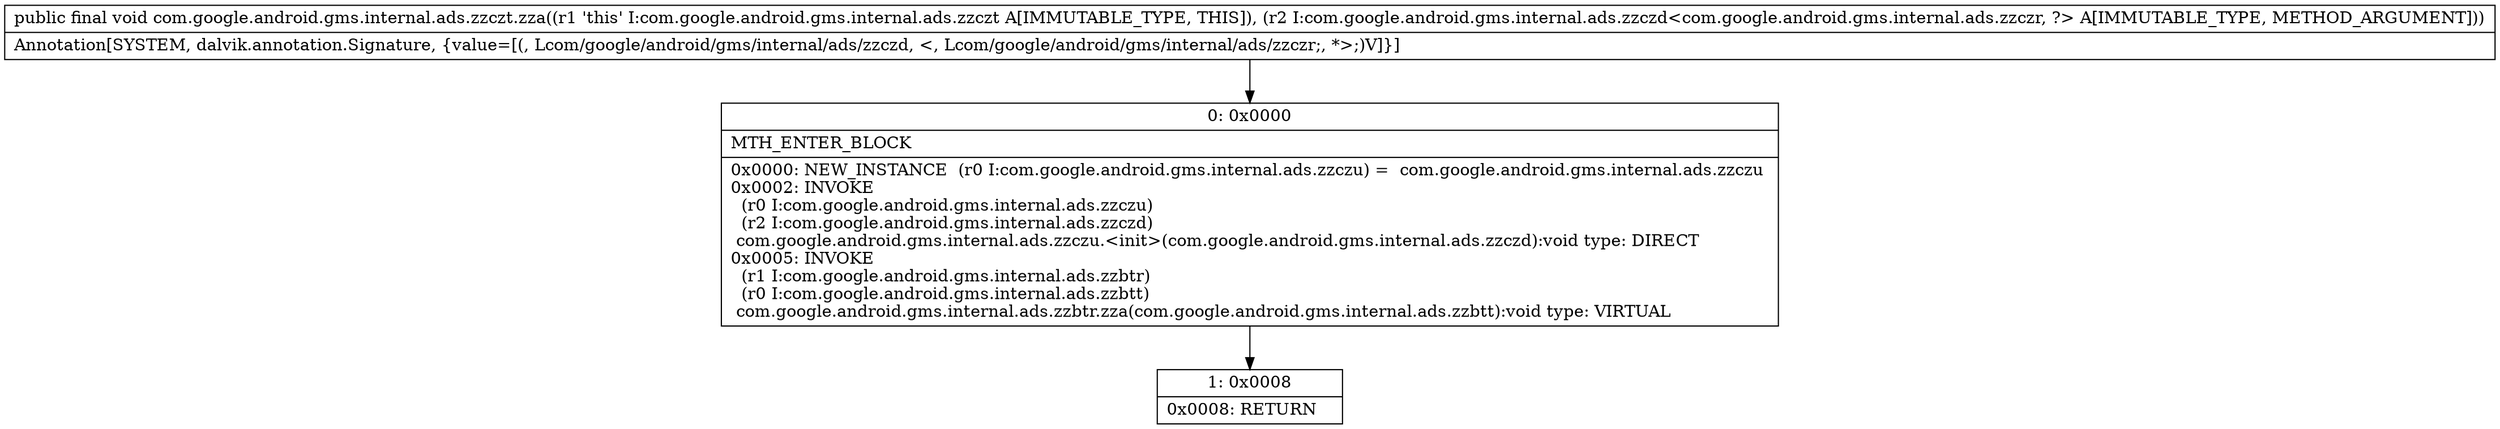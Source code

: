 digraph "CFG forcom.google.android.gms.internal.ads.zzczt.zza(Lcom\/google\/android\/gms\/internal\/ads\/zzczd;)V" {
Node_0 [shape=record,label="{0\:\ 0x0000|MTH_ENTER_BLOCK\l|0x0000: NEW_INSTANCE  (r0 I:com.google.android.gms.internal.ads.zzczu) =  com.google.android.gms.internal.ads.zzczu \l0x0002: INVOKE  \l  (r0 I:com.google.android.gms.internal.ads.zzczu)\l  (r2 I:com.google.android.gms.internal.ads.zzczd)\l com.google.android.gms.internal.ads.zzczu.\<init\>(com.google.android.gms.internal.ads.zzczd):void type: DIRECT \l0x0005: INVOKE  \l  (r1 I:com.google.android.gms.internal.ads.zzbtr)\l  (r0 I:com.google.android.gms.internal.ads.zzbtt)\l com.google.android.gms.internal.ads.zzbtr.zza(com.google.android.gms.internal.ads.zzbtt):void type: VIRTUAL \l}"];
Node_1 [shape=record,label="{1\:\ 0x0008|0x0008: RETURN   \l}"];
MethodNode[shape=record,label="{public final void com.google.android.gms.internal.ads.zzczt.zza((r1 'this' I:com.google.android.gms.internal.ads.zzczt A[IMMUTABLE_TYPE, THIS]), (r2 I:com.google.android.gms.internal.ads.zzczd\<com.google.android.gms.internal.ads.zzczr, ?\> A[IMMUTABLE_TYPE, METHOD_ARGUMENT]))  | Annotation[SYSTEM, dalvik.annotation.Signature, \{value=[(, Lcom\/google\/android\/gms\/internal\/ads\/zzczd, \<, Lcom\/google\/android\/gms\/internal\/ads\/zzczr;, *\>;)V]\}]\l}"];
MethodNode -> Node_0;
Node_0 -> Node_1;
}

